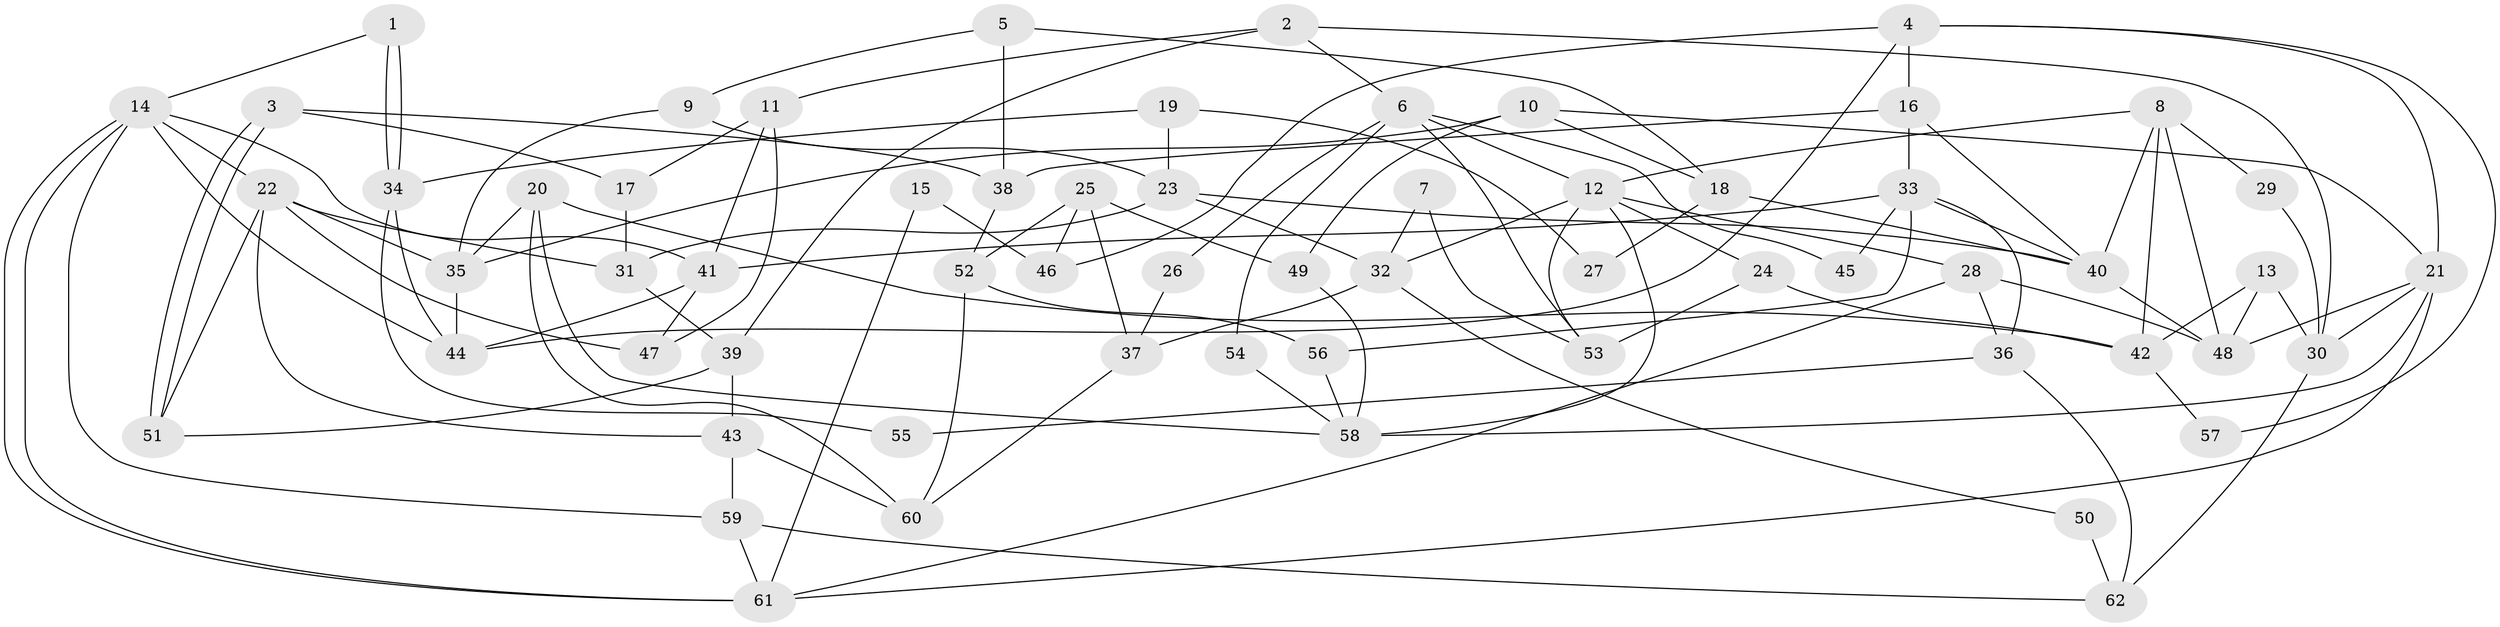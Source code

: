 // Generated by graph-tools (version 1.1) at 2025/11/02/27/25 16:11:24]
// undirected, 62 vertices, 124 edges
graph export_dot {
graph [start="1"]
  node [color=gray90,style=filled];
  1;
  2;
  3;
  4;
  5;
  6;
  7;
  8;
  9;
  10;
  11;
  12;
  13;
  14;
  15;
  16;
  17;
  18;
  19;
  20;
  21;
  22;
  23;
  24;
  25;
  26;
  27;
  28;
  29;
  30;
  31;
  32;
  33;
  34;
  35;
  36;
  37;
  38;
  39;
  40;
  41;
  42;
  43;
  44;
  45;
  46;
  47;
  48;
  49;
  50;
  51;
  52;
  53;
  54;
  55;
  56;
  57;
  58;
  59;
  60;
  61;
  62;
  1 -- 14;
  1 -- 34;
  1 -- 34;
  2 -- 39;
  2 -- 6;
  2 -- 11;
  2 -- 30;
  3 -- 51;
  3 -- 51;
  3 -- 38;
  3 -- 17;
  4 -- 21;
  4 -- 16;
  4 -- 44;
  4 -- 46;
  4 -- 57;
  5 -- 9;
  5 -- 38;
  5 -- 18;
  6 -- 12;
  6 -- 53;
  6 -- 26;
  6 -- 45;
  6 -- 54;
  7 -- 32;
  7 -- 53;
  8 -- 42;
  8 -- 40;
  8 -- 12;
  8 -- 29;
  8 -- 48;
  9 -- 23;
  9 -- 35;
  10 -- 18;
  10 -- 35;
  10 -- 21;
  10 -- 49;
  11 -- 47;
  11 -- 17;
  11 -- 41;
  12 -- 28;
  12 -- 24;
  12 -- 32;
  12 -- 53;
  12 -- 58;
  13 -- 48;
  13 -- 30;
  13 -- 42;
  14 -- 44;
  14 -- 61;
  14 -- 61;
  14 -- 22;
  14 -- 41;
  14 -- 59;
  15 -- 61;
  15 -- 46;
  16 -- 33;
  16 -- 40;
  16 -- 38;
  17 -- 31;
  18 -- 40;
  18 -- 27;
  19 -- 34;
  19 -- 23;
  19 -- 27;
  20 -- 35;
  20 -- 58;
  20 -- 42;
  20 -- 60;
  21 -- 48;
  21 -- 30;
  21 -- 58;
  21 -- 61;
  22 -- 43;
  22 -- 31;
  22 -- 35;
  22 -- 47;
  22 -- 51;
  23 -- 32;
  23 -- 31;
  23 -- 40;
  24 -- 42;
  24 -- 53;
  25 -- 52;
  25 -- 49;
  25 -- 37;
  25 -- 46;
  26 -- 37;
  28 -- 61;
  28 -- 36;
  28 -- 48;
  29 -- 30;
  30 -- 62;
  31 -- 39;
  32 -- 37;
  32 -- 50;
  33 -- 41;
  33 -- 40;
  33 -- 36;
  33 -- 45;
  33 -- 56;
  34 -- 44;
  34 -- 55;
  35 -- 44;
  36 -- 62;
  36 -- 55;
  37 -- 60;
  38 -- 52;
  39 -- 51;
  39 -- 43;
  40 -- 48;
  41 -- 44;
  41 -- 47;
  42 -- 57;
  43 -- 59;
  43 -- 60;
  49 -- 58;
  50 -- 62;
  52 -- 56;
  52 -- 60;
  54 -- 58;
  56 -- 58;
  59 -- 61;
  59 -- 62;
}
